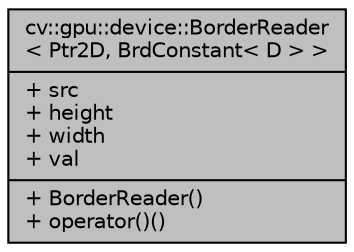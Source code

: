 digraph "cv::gpu::device::BorderReader&lt; Ptr2D, BrdConstant&lt; D &gt; &gt;"
{
 // LATEX_PDF_SIZE
  edge [fontname="Helvetica",fontsize="10",labelfontname="Helvetica",labelfontsize="10"];
  node [fontname="Helvetica",fontsize="10",shape=record];
  Node1 [label="{cv::gpu::device::BorderReader\l\< Ptr2D, BrdConstant\< D \> \>\n|+ src\l+ height\l+ width\l+ val\l|+ BorderReader()\l+ operator()()\l}",height=0.2,width=0.4,color="black", fillcolor="grey75", style="filled", fontcolor="black",tooltip=" "];
}
